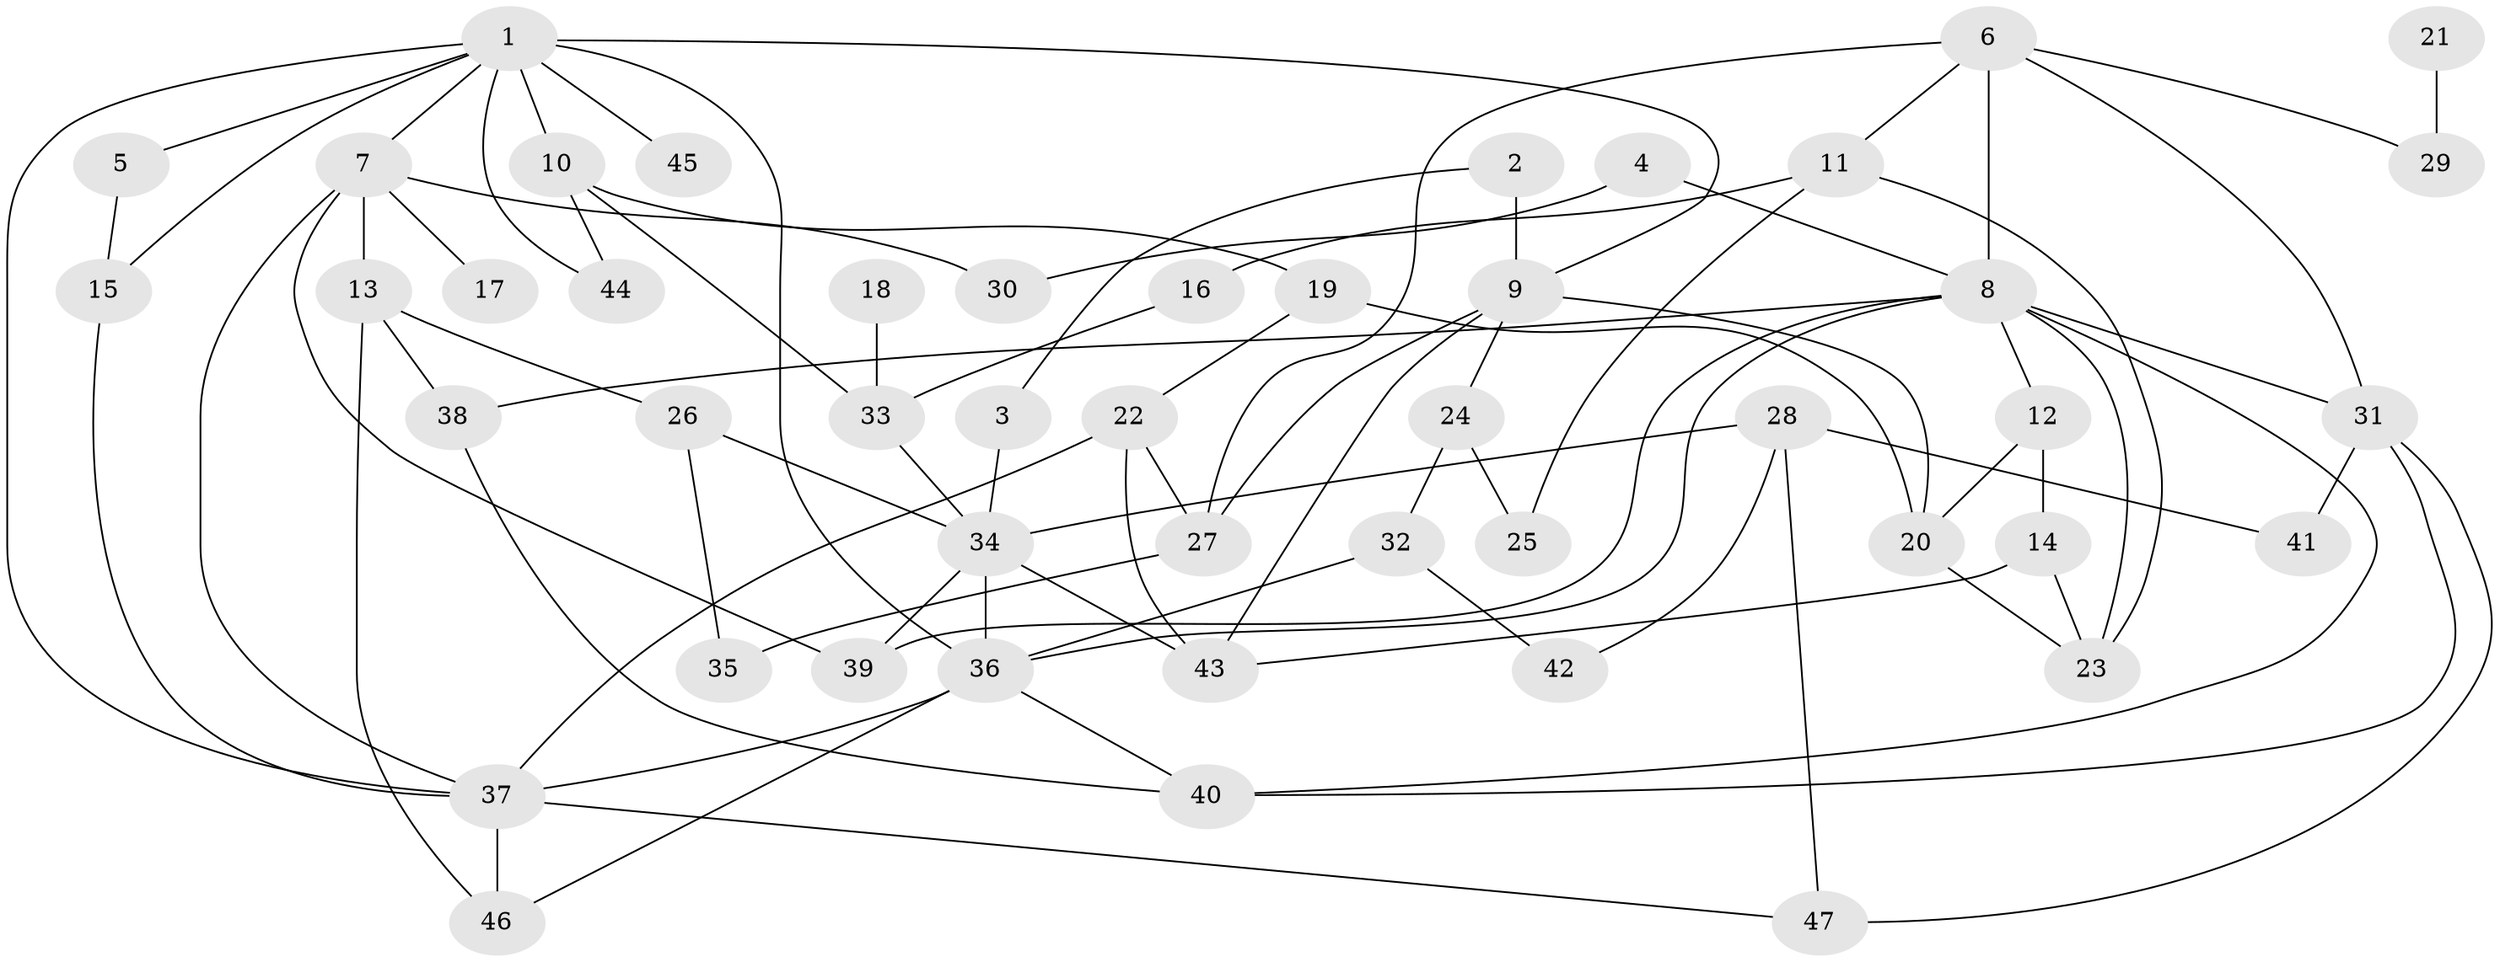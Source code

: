 // original degree distribution, {6: 0.03225806451612903, 4: 0.17204301075268819, 5: 0.07526881720430108, 9: 0.010752688172043012, 2: 0.23655913978494625, 3: 0.2903225806451613, 1: 0.1827956989247312}
// Generated by graph-tools (version 1.1) at 2025/25/03/09/25 03:25:30]
// undirected, 47 vertices, 83 edges
graph export_dot {
graph [start="1"]
  node [color=gray90,style=filled];
  1;
  2;
  3;
  4;
  5;
  6;
  7;
  8;
  9;
  10;
  11;
  12;
  13;
  14;
  15;
  16;
  17;
  18;
  19;
  20;
  21;
  22;
  23;
  24;
  25;
  26;
  27;
  28;
  29;
  30;
  31;
  32;
  33;
  34;
  35;
  36;
  37;
  38;
  39;
  40;
  41;
  42;
  43;
  44;
  45;
  46;
  47;
  1 -- 5 [weight=1.0];
  1 -- 7 [weight=2.0];
  1 -- 9 [weight=1.0];
  1 -- 10 [weight=2.0];
  1 -- 15 [weight=1.0];
  1 -- 36 [weight=2.0];
  1 -- 37 [weight=1.0];
  1 -- 44 [weight=1.0];
  1 -- 45 [weight=1.0];
  2 -- 3 [weight=1.0];
  2 -- 9 [weight=1.0];
  3 -- 34 [weight=1.0];
  4 -- 8 [weight=1.0];
  4 -- 30 [weight=1.0];
  5 -- 15 [weight=1.0];
  6 -- 8 [weight=1.0];
  6 -- 11 [weight=1.0];
  6 -- 27 [weight=1.0];
  6 -- 29 [weight=1.0];
  6 -- 31 [weight=1.0];
  7 -- 13 [weight=1.0];
  7 -- 17 [weight=1.0];
  7 -- 30 [weight=1.0];
  7 -- 37 [weight=1.0];
  7 -- 39 [weight=1.0];
  8 -- 12 [weight=1.0];
  8 -- 23 [weight=1.0];
  8 -- 31 [weight=1.0];
  8 -- 36 [weight=1.0];
  8 -- 38 [weight=1.0];
  8 -- 39 [weight=1.0];
  8 -- 40 [weight=1.0];
  9 -- 20 [weight=1.0];
  9 -- 24 [weight=1.0];
  9 -- 27 [weight=1.0];
  9 -- 43 [weight=1.0];
  10 -- 19 [weight=1.0];
  10 -- 33 [weight=1.0];
  10 -- 44 [weight=1.0];
  11 -- 16 [weight=2.0];
  11 -- 23 [weight=1.0];
  11 -- 25 [weight=1.0];
  12 -- 14 [weight=1.0];
  12 -- 20 [weight=1.0];
  13 -- 26 [weight=1.0];
  13 -- 38 [weight=1.0];
  13 -- 46 [weight=1.0];
  14 -- 23 [weight=1.0];
  14 -- 43 [weight=1.0];
  15 -- 37 [weight=1.0];
  16 -- 33 [weight=1.0];
  18 -- 33 [weight=1.0];
  19 -- 20 [weight=1.0];
  19 -- 22 [weight=1.0];
  20 -- 23 [weight=1.0];
  21 -- 29 [weight=1.0];
  22 -- 27 [weight=1.0];
  22 -- 37 [weight=1.0];
  22 -- 43 [weight=1.0];
  24 -- 25 [weight=1.0];
  24 -- 32 [weight=1.0];
  26 -- 34 [weight=1.0];
  26 -- 35 [weight=1.0];
  27 -- 35 [weight=1.0];
  28 -- 34 [weight=1.0];
  28 -- 41 [weight=1.0];
  28 -- 42 [weight=1.0];
  28 -- 47 [weight=1.0];
  31 -- 40 [weight=1.0];
  31 -- 41 [weight=1.0];
  31 -- 47 [weight=1.0];
  32 -- 36 [weight=1.0];
  32 -- 42 [weight=1.0];
  33 -- 34 [weight=1.0];
  34 -- 36 [weight=1.0];
  34 -- 39 [weight=1.0];
  34 -- 43 [weight=1.0];
  36 -- 37 [weight=1.0];
  36 -- 40 [weight=1.0];
  36 -- 46 [weight=1.0];
  37 -- 46 [weight=1.0];
  37 -- 47 [weight=1.0];
  38 -- 40 [weight=1.0];
}

